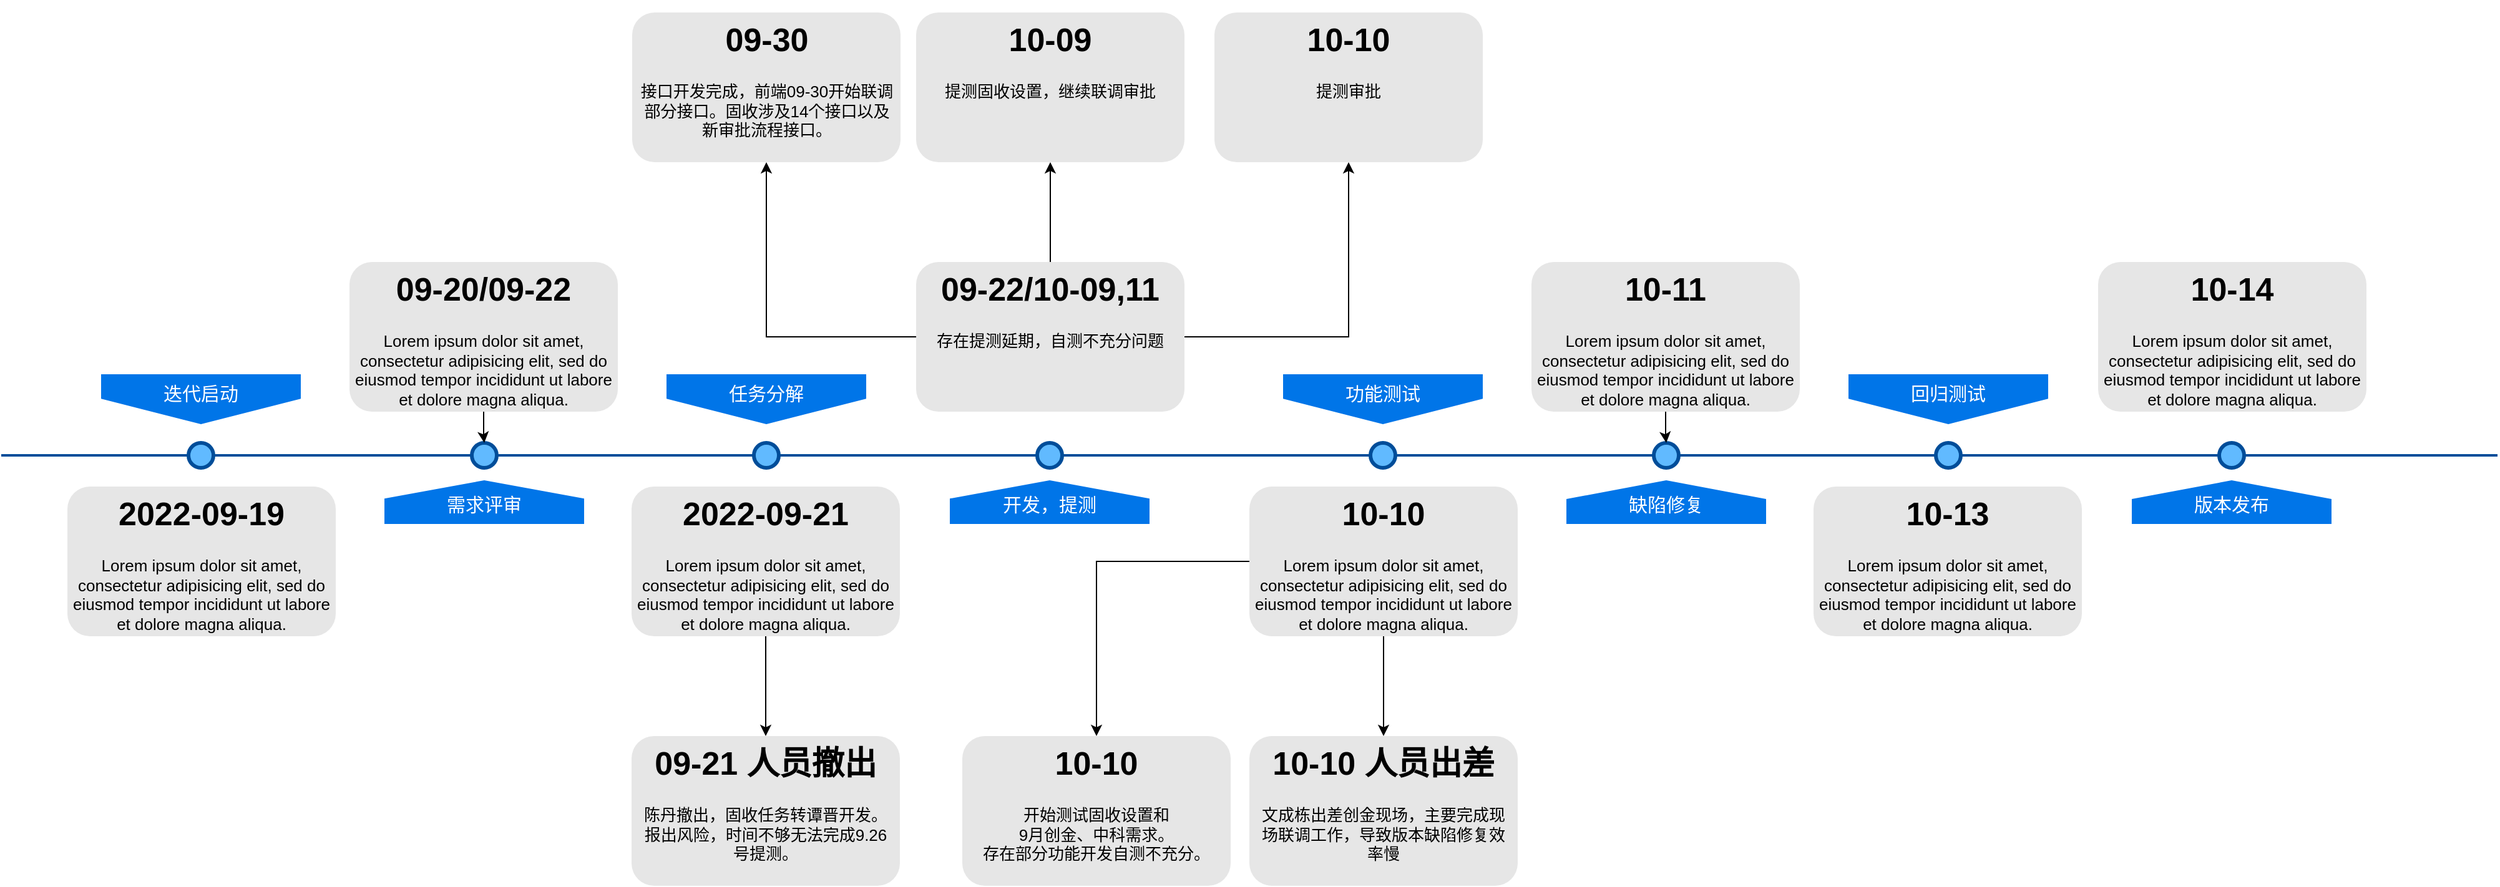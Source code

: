 <mxfile version="20.4.0" type="github">
  <diagram name="Page-1" id="82e54ff1-d628-8f03-85c4-9753963a91cd">
    <mxGraphModel dx="1033" dy="547" grid="1" gridSize="10" guides="1" tooltips="1" connect="1" arrows="1" fold="1" page="1" pageScale="1" pageWidth="1920" pageHeight="1200" background="none" math="0" shadow="0">
      <root>
        <mxCell id="0" />
        <mxCell id="1" parent="0" />
        <mxCell id="4ec97bd9e5d20128-1" value="" style="line;strokeWidth=2;html=1;fillColor=none;fontSize=28;fontColor=#004D99;strokeColor=#004D99;" parent="1" vertex="1">
          <mxGeometry x="40" y="400" width="1000" height="10" as="geometry" />
        </mxCell>
        <mxCell id="4ec97bd9e5d20128-5" value="迭代启动" style="shape=offPageConnector;whiteSpace=wrap;html=1;fillColor=#0075E8;fontSize=15;fontColor=#FFFFFF;size=0.509;verticalAlign=top;strokeColor=none;" parent="1" vertex="1">
          <mxGeometry x="120" y="340" width="160" height="40" as="geometry" />
        </mxCell>
        <mxCell id="4ec97bd9e5d20128-6" value="任务分解" style="shape=offPageConnector;whiteSpace=wrap;html=1;fillColor=#0075E8;fontSize=15;fontColor=#FFFFFF;size=0.509;verticalAlign=top;strokeColor=none;" parent="1" vertex="1">
          <mxGeometry x="573" y="340" width="160" height="40" as="geometry" />
        </mxCell>
        <mxCell id="4ec97bd9e5d20128-7" value="&lt;span&gt;需求评审&lt;/span&gt;" style="shape=offPageConnector;whiteSpace=wrap;html=1;fillColor=#0075E8;fontSize=15;fontColor=#FFFFFF;size=0.418;flipV=1;verticalAlign=bottom;strokeColor=none;spacingBottom=4;" parent="1" vertex="1">
          <mxGeometry x="347" y="425" width="160" height="35" as="geometry" />
        </mxCell>
        <mxCell id="4ec97bd9e5d20128-8" value="开发，提测" style="shape=offPageConnector;whiteSpace=wrap;html=1;fillColor=#0075E8;fontSize=15;fontColor=#FFFFFF;size=0.418;flipV=1;verticalAlign=bottom;strokeColor=none;spacingBottom=4;" parent="1" vertex="1">
          <mxGeometry x="800" y="425" width="160" height="35" as="geometry" />
        </mxCell>
        <mxCell id="4ec97bd9e5d20128-9" value="" style="ellipse;whiteSpace=wrap;html=1;fillColor=#61BAFF;fontSize=28;fontColor=#004D99;strokeWidth=3;strokeColor=#004D99;" parent="1" vertex="1">
          <mxGeometry x="190" y="395" width="20" height="20" as="geometry" />
        </mxCell>
        <mxCell id="4ec97bd9e5d20128-10" value="" style="ellipse;whiteSpace=wrap;html=1;fillColor=#61BAFF;fontSize=28;fontColor=#004D99;strokeWidth=3;strokeColor=#004D99;" parent="1" vertex="1">
          <mxGeometry x="417" y="395" width="20" height="20" as="geometry" />
        </mxCell>
        <mxCell id="4ec97bd9e5d20128-11" value="" style="ellipse;whiteSpace=wrap;html=1;fillColor=#61BAFF;fontSize=28;fontColor=#004D99;strokeWidth=3;strokeColor=#004D99;" parent="1" vertex="1">
          <mxGeometry x="643" y="395" width="20" height="20" as="geometry" />
        </mxCell>
        <mxCell id="4ec97bd9e5d20128-13" value="" style="ellipse;whiteSpace=wrap;html=1;fillColor=#61BAFF;fontSize=28;fontColor=#004D99;strokeWidth=3;strokeColor=#004D99;" parent="1" vertex="1">
          <mxGeometry x="870" y="395" width="20" height="20" as="geometry" />
        </mxCell>
        <mxCell id="4ec97bd9e5d20128-14" value="&lt;h1&gt;2022-09-19&lt;/h1&gt;&lt;p&gt;Lorem ipsum dolor sit amet, consectetur adipisicing elit, sed do eiusmod tempor incididunt ut labore et dolore magna aliqua.&lt;/p&gt;" style="text;html=1;spacing=5;spacingTop=-20;whiteSpace=wrap;overflow=hidden;strokeColor=none;strokeWidth=3;fillColor=#E6E6E6;fontSize=13;fontColor=#000000;align=center;rounded=1;" parent="1" vertex="1">
          <mxGeometry x="93" y="430" width="215" height="120" as="geometry" />
        </mxCell>
        <mxCell id="1QkbV5pq_GTxgiB5CUqq-1" value="" style="edgeStyle=orthogonalEdgeStyle;rounded=0;orthogonalLoop=1;jettySize=auto;html=1;" edge="1" parent="1" source="4ec97bd9e5d20128-16" target="4ec97bd9e5d20128-10">
          <mxGeometry relative="1" as="geometry" />
        </mxCell>
        <mxCell id="4ec97bd9e5d20128-16" value="&lt;h1&gt;09-20/09-22&lt;/h1&gt;&lt;p&gt;Lorem ipsum dolor sit amet, consectetur adipisicing elit, sed do eiusmod tempor incididunt ut labore et dolore magna aliqua.&lt;/p&gt;" style="text;html=1;spacing=5;spacingTop=-20;whiteSpace=wrap;overflow=hidden;strokeColor=none;strokeWidth=3;fillColor=#E6E6E6;fontSize=13;fontColor=#000000;align=center;rounded=1;" parent="1" vertex="1">
          <mxGeometry x="319" y="250" width="215" height="120" as="geometry" />
        </mxCell>
        <mxCell id="1QkbV5pq_GTxgiB5CUqq-19" value="" style="edgeStyle=orthogonalEdgeStyle;rounded=0;orthogonalLoop=1;jettySize=auto;html=1;" edge="1" parent="1" source="4ec97bd9e5d20128-17" target="1QkbV5pq_GTxgiB5CUqq-18">
          <mxGeometry relative="1" as="geometry" />
        </mxCell>
        <mxCell id="4ec97bd9e5d20128-17" value="&lt;h1&gt;2022-09-21&lt;/h1&gt;&lt;p&gt;Lorem ipsum dolor sit amet, consectetur adipisicing elit, sed do eiusmod tempor incididunt ut labore et dolore magna aliqua.&lt;/p&gt;" style="text;html=1;spacing=5;spacingTop=-20;whiteSpace=wrap;overflow=hidden;strokeColor=none;strokeWidth=3;fillColor=#E6E6E6;fontSize=13;fontColor=#000000;align=center;rounded=1;" parent="1" vertex="1">
          <mxGeometry x="545" y="430" width="215" height="120" as="geometry" />
        </mxCell>
        <mxCell id="1QkbV5pq_GTxgiB5CUqq-21" value="" style="edgeStyle=orthogonalEdgeStyle;rounded=0;orthogonalLoop=1;jettySize=auto;html=1;" edge="1" parent="1" source="4ec97bd9e5d20128-18" target="1QkbV5pq_GTxgiB5CUqq-20">
          <mxGeometry relative="1" as="geometry" />
        </mxCell>
        <mxCell id="1QkbV5pq_GTxgiB5CUqq-25" value="" style="edgeStyle=orthogonalEdgeStyle;rounded=0;orthogonalLoop=1;jettySize=auto;html=1;" edge="1" parent="1" source="4ec97bd9e5d20128-18" target="1QkbV5pq_GTxgiB5CUqq-24">
          <mxGeometry relative="1" as="geometry" />
        </mxCell>
        <mxCell id="1QkbV5pq_GTxgiB5CUqq-27" value="" style="edgeStyle=orthogonalEdgeStyle;rounded=0;orthogonalLoop=1;jettySize=auto;html=1;" edge="1" parent="1" source="4ec97bd9e5d20128-18" target="1QkbV5pq_GTxgiB5CUqq-26">
          <mxGeometry relative="1" as="geometry" />
        </mxCell>
        <mxCell id="4ec97bd9e5d20128-18" value="&lt;h1&gt;09-22/10-09,11&lt;/h1&gt;&lt;p&gt;存在提测延期，自测不充分问题&lt;/p&gt;" style="text;html=1;spacing=5;spacingTop=-20;whiteSpace=wrap;overflow=hidden;strokeColor=none;strokeWidth=3;fillColor=#E6E6E6;fontSize=13;fontColor=#000000;align=center;rounded=1;" parent="1" vertex="1">
          <mxGeometry x="773" y="250" width="215" height="120" as="geometry" />
        </mxCell>
        <mxCell id="1QkbV5pq_GTxgiB5CUqq-2" value="" style="line;strokeWidth=2;html=1;fillColor=none;fontSize=28;fontColor=#004D99;strokeColor=#004D99;" vertex="1" parent="1">
          <mxGeometry x="1040" y="400" width="1000" height="10" as="geometry" />
        </mxCell>
        <mxCell id="1QkbV5pq_GTxgiB5CUqq-4" value="功能测试" style="shape=offPageConnector;whiteSpace=wrap;html=1;fillColor=#0075E8;fontSize=15;fontColor=#FFFFFF;size=0.509;verticalAlign=top;strokeColor=none;" vertex="1" parent="1">
          <mxGeometry x="1067" y="340" width="160" height="40" as="geometry" />
        </mxCell>
        <mxCell id="1QkbV5pq_GTxgiB5CUqq-5" value="回归测试" style="shape=offPageConnector;whiteSpace=wrap;html=1;fillColor=#0075E8;fontSize=15;fontColor=#FFFFFF;size=0.509;verticalAlign=top;strokeColor=none;" vertex="1" parent="1">
          <mxGeometry x="1520" y="340" width="160" height="40" as="geometry" />
        </mxCell>
        <mxCell id="1QkbV5pq_GTxgiB5CUqq-6" value="缺陷修复" style="shape=offPageConnector;whiteSpace=wrap;html=1;fillColor=#0075E8;fontSize=15;fontColor=#FFFFFF;size=0.429;flipV=1;verticalAlign=bottom;strokeColor=none;spacingBottom=4;" vertex="1" parent="1">
          <mxGeometry x="1294" y="425" width="160" height="35" as="geometry" />
        </mxCell>
        <mxCell id="1QkbV5pq_GTxgiB5CUqq-7" value="版本发布" style="shape=offPageConnector;whiteSpace=wrap;html=1;fillColor=#0075E8;fontSize=15;fontColor=#FFFFFF;size=0.429;flipV=1;verticalAlign=bottom;strokeColor=none;spacingBottom=4;" vertex="1" parent="1">
          <mxGeometry x="1747" y="425" width="160" height="35" as="geometry" />
        </mxCell>
        <mxCell id="1QkbV5pq_GTxgiB5CUqq-8" value="" style="ellipse;whiteSpace=wrap;html=1;fillColor=#61BAFF;fontSize=28;fontColor=#004D99;strokeWidth=3;strokeColor=#004D99;" vertex="1" parent="1">
          <mxGeometry x="1137" y="395" width="20" height="20" as="geometry" />
        </mxCell>
        <mxCell id="1QkbV5pq_GTxgiB5CUqq-9" value="" style="ellipse;whiteSpace=wrap;html=1;fillColor=#61BAFF;fontSize=28;fontColor=#004D99;strokeWidth=3;strokeColor=#004D99;" vertex="1" parent="1">
          <mxGeometry x="1364" y="395" width="20" height="20" as="geometry" />
        </mxCell>
        <mxCell id="1QkbV5pq_GTxgiB5CUqq-10" value="" style="ellipse;whiteSpace=wrap;html=1;fillColor=#61BAFF;fontSize=28;fontColor=#004D99;strokeWidth=3;strokeColor=#004D99;" vertex="1" parent="1">
          <mxGeometry x="1590" y="395" width="20" height="20" as="geometry" />
        </mxCell>
        <mxCell id="1QkbV5pq_GTxgiB5CUqq-11" value="" style="ellipse;whiteSpace=wrap;html=1;fillColor=#61BAFF;fontSize=28;fontColor=#004D99;strokeWidth=3;strokeColor=#004D99;" vertex="1" parent="1">
          <mxGeometry x="1817" y="395" width="20" height="20" as="geometry" />
        </mxCell>
        <mxCell id="1QkbV5pq_GTxgiB5CUqq-23" value="" style="edgeStyle=orthogonalEdgeStyle;rounded=0;orthogonalLoop=1;jettySize=auto;html=1;" edge="1" parent="1" source="1QkbV5pq_GTxgiB5CUqq-12" target="1QkbV5pq_GTxgiB5CUqq-22">
          <mxGeometry relative="1" as="geometry" />
        </mxCell>
        <mxCell id="1QkbV5pq_GTxgiB5CUqq-29" value="" style="edgeStyle=orthogonalEdgeStyle;rounded=0;orthogonalLoop=1;jettySize=auto;html=1;" edge="1" parent="1" source="1QkbV5pq_GTxgiB5CUqq-12" target="1QkbV5pq_GTxgiB5CUqq-28">
          <mxGeometry relative="1" as="geometry" />
        </mxCell>
        <mxCell id="1QkbV5pq_GTxgiB5CUqq-12" value="&lt;h1&gt;10-10&lt;/h1&gt;&lt;p&gt;Lorem ipsum dolor sit amet, consectetur adipisicing elit, sed do eiusmod tempor incididunt ut labore et dolore magna aliqua.&lt;/p&gt;" style="text;html=1;spacing=5;spacingTop=-20;whiteSpace=wrap;overflow=hidden;strokeColor=none;strokeWidth=3;fillColor=#E6E6E6;fontSize=13;fontColor=#000000;align=center;rounded=1;" vertex="1" parent="1">
          <mxGeometry x="1040" y="430" width="215" height="120" as="geometry" />
        </mxCell>
        <mxCell id="1QkbV5pq_GTxgiB5CUqq-13" value="" style="edgeStyle=orthogonalEdgeStyle;rounded=0;orthogonalLoop=1;jettySize=auto;html=1;" edge="1" parent="1" source="1QkbV5pq_GTxgiB5CUqq-14" target="1QkbV5pq_GTxgiB5CUqq-9">
          <mxGeometry relative="1" as="geometry" />
        </mxCell>
        <mxCell id="1QkbV5pq_GTxgiB5CUqq-14" value="&lt;h1&gt;10-11&lt;/h1&gt;&lt;p&gt;Lorem ipsum dolor sit amet, consectetur adipisicing elit, sed do eiusmod tempor incididunt ut labore et dolore magna aliqua.&lt;/p&gt;" style="text;html=1;spacing=5;spacingTop=-20;whiteSpace=wrap;overflow=hidden;strokeColor=none;strokeWidth=3;fillColor=#E6E6E6;fontSize=13;fontColor=#000000;align=center;rounded=1;" vertex="1" parent="1">
          <mxGeometry x="1266" y="250" width="215" height="120" as="geometry" />
        </mxCell>
        <mxCell id="1QkbV5pq_GTxgiB5CUqq-15" value="&lt;h1&gt;10-13&lt;/h1&gt;&lt;p&gt;Lorem ipsum dolor sit amet, consectetur adipisicing elit, sed do eiusmod tempor incididunt ut labore et dolore magna aliqua.&lt;/p&gt;" style="text;html=1;spacing=5;spacingTop=-20;whiteSpace=wrap;overflow=hidden;strokeColor=none;strokeWidth=3;fillColor=#E6E6E6;fontSize=13;fontColor=#000000;align=center;rounded=1;" vertex="1" parent="1">
          <mxGeometry x="1492" y="430" width="215" height="120" as="geometry" />
        </mxCell>
        <mxCell id="1QkbV5pq_GTxgiB5CUqq-16" value="&lt;h1&gt;10-14&lt;/h1&gt;&lt;p&gt;Lorem ipsum dolor sit amet, consectetur adipisicing elit, sed do eiusmod tempor incididunt ut labore et dolore magna aliqua.&lt;/p&gt;" style="text;html=1;spacing=5;spacingTop=-20;whiteSpace=wrap;overflow=hidden;strokeColor=none;strokeWidth=3;fillColor=#E6E6E6;fontSize=13;fontColor=#000000;align=center;rounded=1;" vertex="1" parent="1">
          <mxGeometry x="1720" y="250" width="215" height="120" as="geometry" />
        </mxCell>
        <mxCell id="1QkbV5pq_GTxgiB5CUqq-18" value="&lt;h1&gt;09-21 人员撤出&lt;/h1&gt;&lt;p&gt;陈丹撤出，固收任务转谭晋开发。&lt;span style=&quot;background-color: initial;&quot;&gt;报出风险，时间不够无法完成9.26号提测。&lt;/span&gt;&lt;/p&gt;" style="text;html=1;spacing=5;spacingTop=-20;whiteSpace=wrap;overflow=hidden;strokeColor=none;strokeWidth=3;fillColor=#E6E6E6;fontSize=13;fontColor=#000000;align=center;rounded=1;" vertex="1" parent="1">
          <mxGeometry x="545" y="630" width="215" height="120" as="geometry" />
        </mxCell>
        <mxCell id="1QkbV5pq_GTxgiB5CUqq-20" value="&lt;h1&gt;10-09&lt;/h1&gt;&lt;h1&gt;&lt;p style=&quot;font-size: 13px; font-weight: 400;&quot;&gt;提测固收设置，继续联调审批&lt;/p&gt;&lt;/h1&gt;" style="text;html=1;spacing=5;spacingTop=-20;whiteSpace=wrap;overflow=hidden;strokeColor=none;strokeWidth=3;fillColor=#E6E6E6;fontSize=13;fontColor=#000000;align=center;rounded=1;" vertex="1" parent="1">
          <mxGeometry x="773" y="50" width="215" height="120" as="geometry" />
        </mxCell>
        <mxCell id="1QkbV5pq_GTxgiB5CUqq-22" value="&lt;h1&gt;10-10 人员出差&lt;/h1&gt;&lt;p&gt;文成栋出差创金现场，主要完成现场联调工作，导致版本缺陷修复效率慢&lt;/p&gt;" style="text;html=1;spacing=5;spacingTop=-20;whiteSpace=wrap;overflow=hidden;strokeColor=none;strokeWidth=3;fillColor=#E6E6E6;fontSize=13;fontColor=#000000;align=center;rounded=1;" vertex="1" parent="1">
          <mxGeometry x="1040" y="630" width="215" height="120" as="geometry" />
        </mxCell>
        <mxCell id="1QkbV5pq_GTxgiB5CUqq-24" value="&lt;h1&gt;09-30&lt;/h1&gt;&lt;h1&gt;&lt;p style=&quot;font-size: 13px; font-weight: 400;&quot;&gt;接口开发完成，前端09-30开始联调部分接口。&lt;span style=&quot;background-color: initial;&quot;&gt;固收涉及14个接口以及新审批流程接口。&lt;/span&gt;&lt;/p&gt;&lt;/h1&gt;" style="text;html=1;spacing=5;spacingTop=-20;whiteSpace=wrap;overflow=hidden;strokeColor=none;strokeWidth=3;fillColor=#E6E6E6;fontSize=13;fontColor=#000000;align=center;rounded=1;" vertex="1" parent="1">
          <mxGeometry x="545.5" y="50" width="215" height="120" as="geometry" />
        </mxCell>
        <mxCell id="1QkbV5pq_GTxgiB5CUqq-26" value="&lt;h1&gt;10-10&lt;/h1&gt;&lt;p&gt;提测审批&lt;/p&gt;" style="text;html=1;spacing=5;spacingTop=-20;whiteSpace=wrap;overflow=hidden;strokeColor=none;strokeWidth=3;fillColor=#E6E6E6;fontSize=13;fontColor=#000000;align=center;rounded=1;" vertex="1" parent="1">
          <mxGeometry x="1012" y="50" width="215" height="120" as="geometry" />
        </mxCell>
        <mxCell id="1QkbV5pq_GTxgiB5CUqq-28" value="&lt;h1&gt;10-10&lt;/h1&gt;&lt;div&gt;开始测试固收设置和&lt;/div&gt;&lt;div&gt;9月创金、中科需求。&lt;/div&gt;&lt;div&gt;存在部分功能开发自测不充分。&lt;/div&gt;" style="text;html=1;spacing=5;spacingTop=-20;whiteSpace=wrap;overflow=hidden;strokeColor=none;strokeWidth=3;fillColor=#E6E6E6;fontSize=13;fontColor=#000000;align=center;rounded=1;" vertex="1" parent="1">
          <mxGeometry x="810" y="630" width="215" height="120" as="geometry" />
        </mxCell>
      </root>
    </mxGraphModel>
  </diagram>
</mxfile>

